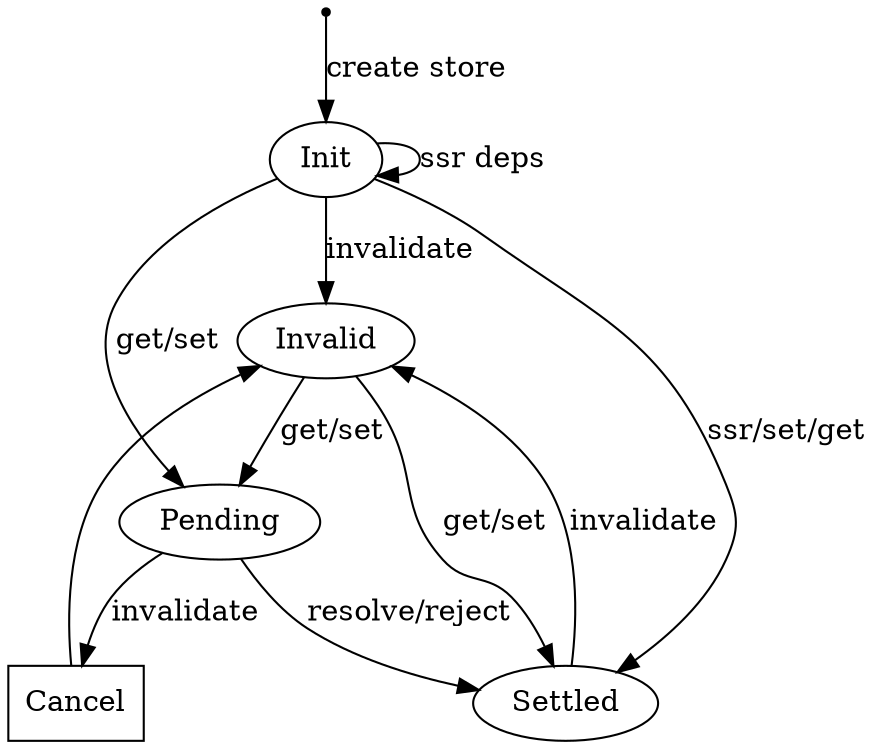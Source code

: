 strict digraph {
    overlap=false;
    Start [shape=point]
    Cancel [shape=box]
    Init
    Invalid
    Pending
    Settled
    Start -> Init [label="create store"]
    Init -> Invalid [label="invalidate"]
    Init -> Pending [label="get/set"]
    Init -> Settled [label="ssr/set/get"]
    Init -> Init [label="ssr deps"]
    Invalid -> Pending [label="get/set"]
    Invalid -> Settled [label="get/set"]
    Pending -> Settled [label="resolve/reject"]
    Pending -> Cancel [label="invalidate"]
    Cancel -> Invalid
    Settled -> Invalid [label="invalidate"]
}